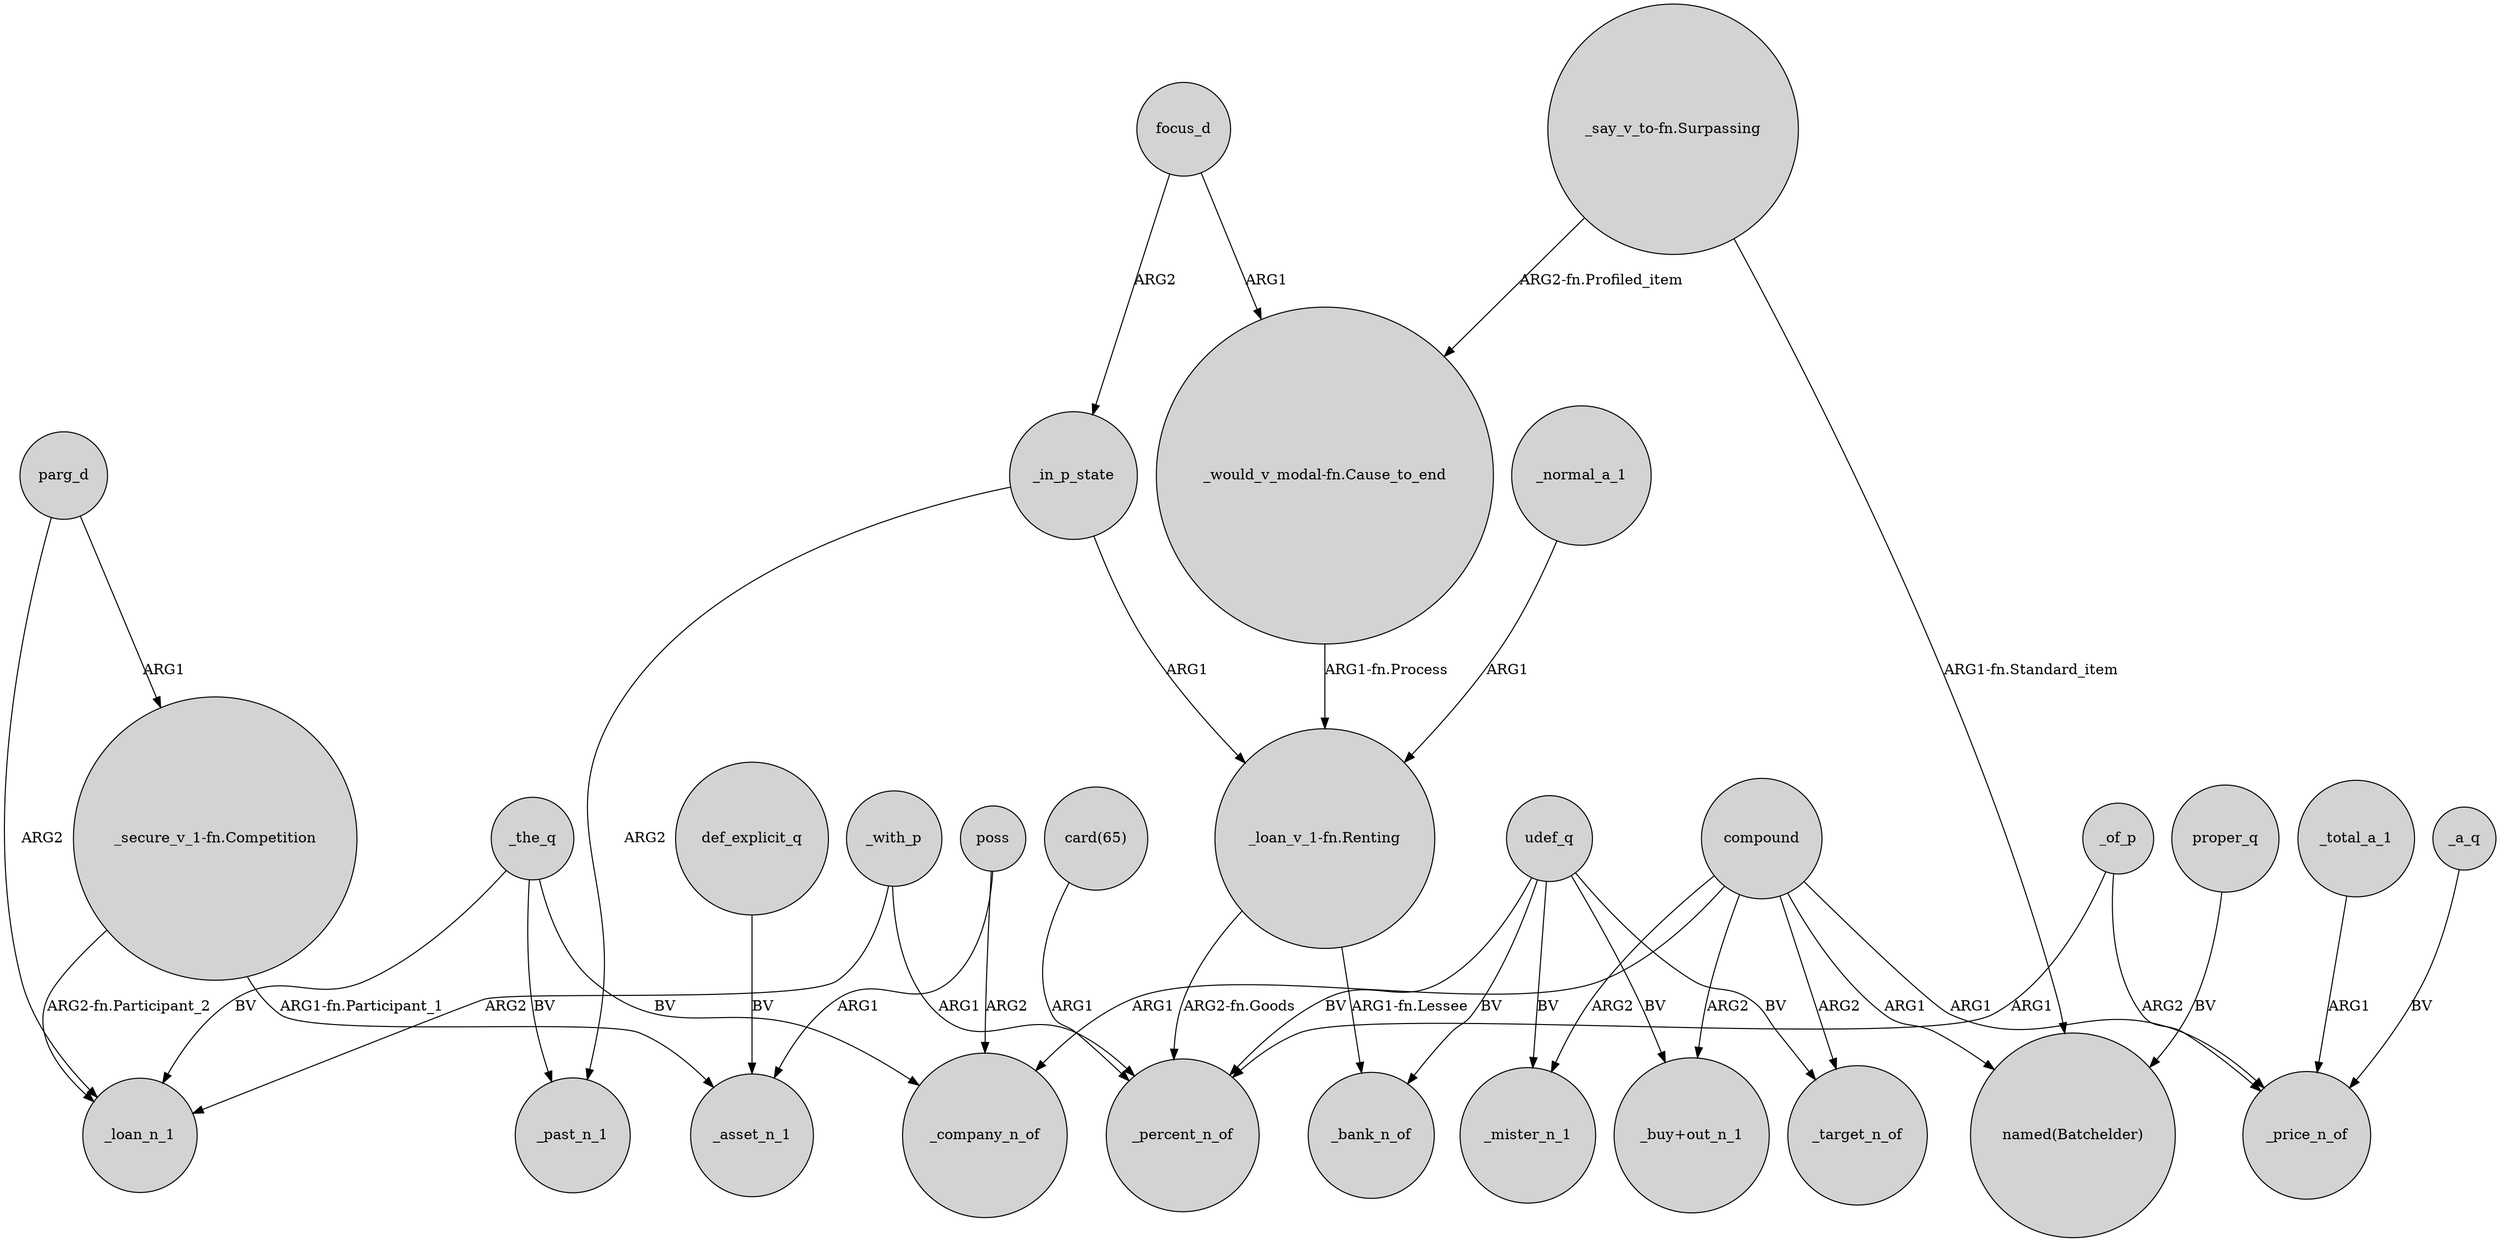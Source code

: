 digraph {
	node [shape=circle style=filled]
	_in_p_state -> _past_n_1 [label=ARG2]
	_in_p_state -> "_loan_v_1-fn.Renting" [label=ARG1]
	compound -> _mister_n_1 [label=ARG2]
	focus_d -> _in_p_state [label=ARG2]
	"_secure_v_1-fn.Competition" -> _loan_n_1 [label="ARG2-fn.Participant_2"]
	"_would_v_modal-fn.Cause_to_end" -> "_loan_v_1-fn.Renting" [label="ARG1-fn.Process"]
	_with_p -> _percent_n_of [label=ARG1]
	def_explicit_q -> _asset_n_1 [label=BV]
	"_loan_v_1-fn.Renting" -> _bank_n_of [label="ARG1-fn.Lessee"]
	"_say_v_to-fn.Surpassing" -> "named(Batchelder)" [label="ARG1-fn.Standard_item"]
	_normal_a_1 -> "_loan_v_1-fn.Renting" [label=ARG1]
	_total_a_1 -> _price_n_of [label=ARG1]
	udef_q -> _bank_n_of [label=BV]
	compound -> _company_n_of [label=ARG1]
	udef_q -> _mister_n_1 [label=BV]
	_of_p -> _percent_n_of [label=ARG1]
	udef_q -> "_buy+out_n_1" [label=BV]
	compound -> "named(Batchelder)" [label=ARG1]
	_the_q -> _loan_n_1 [label=BV]
	poss -> _asset_n_1 [label=ARG1]
	poss -> _company_n_of [label=ARG2]
	"_say_v_to-fn.Surpassing" -> "_would_v_modal-fn.Cause_to_end" [label="ARG2-fn.Profiled_item"]
	compound -> _target_n_of [label=ARG2]
	udef_q -> _target_n_of [label=BV]
	udef_q -> _percent_n_of [label=BV]
	"_loan_v_1-fn.Renting" -> _percent_n_of [label="ARG2-fn.Goods"]
	"card(65)" -> _percent_n_of [label=ARG1]
	compound -> "_buy+out_n_1" [label=ARG2]
	parg_d -> _loan_n_1 [label=ARG2]
	"_secure_v_1-fn.Competition" -> _asset_n_1 [label="ARG1-fn.Participant_1"]
	focus_d -> "_would_v_modal-fn.Cause_to_end" [label=ARG1]
	_of_p -> _price_n_of [label=ARG2]
	_with_p -> _loan_n_1 [label=ARG2]
	_the_q -> _past_n_1 [label=BV]
	compound -> _price_n_of [label=ARG1]
	_the_q -> _company_n_of [label=BV]
	parg_d -> "_secure_v_1-fn.Competition" [label=ARG1]
	proper_q -> "named(Batchelder)" [label=BV]
	_a_q -> _price_n_of [label=BV]
}
